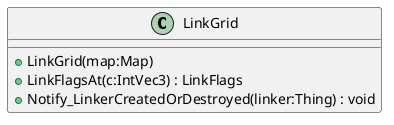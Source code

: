 @startuml
class LinkGrid {
    + LinkGrid(map:Map)
    + LinkFlagsAt(c:IntVec3) : LinkFlags
    + Notify_LinkerCreatedOrDestroyed(linker:Thing) : void
}
@enduml
